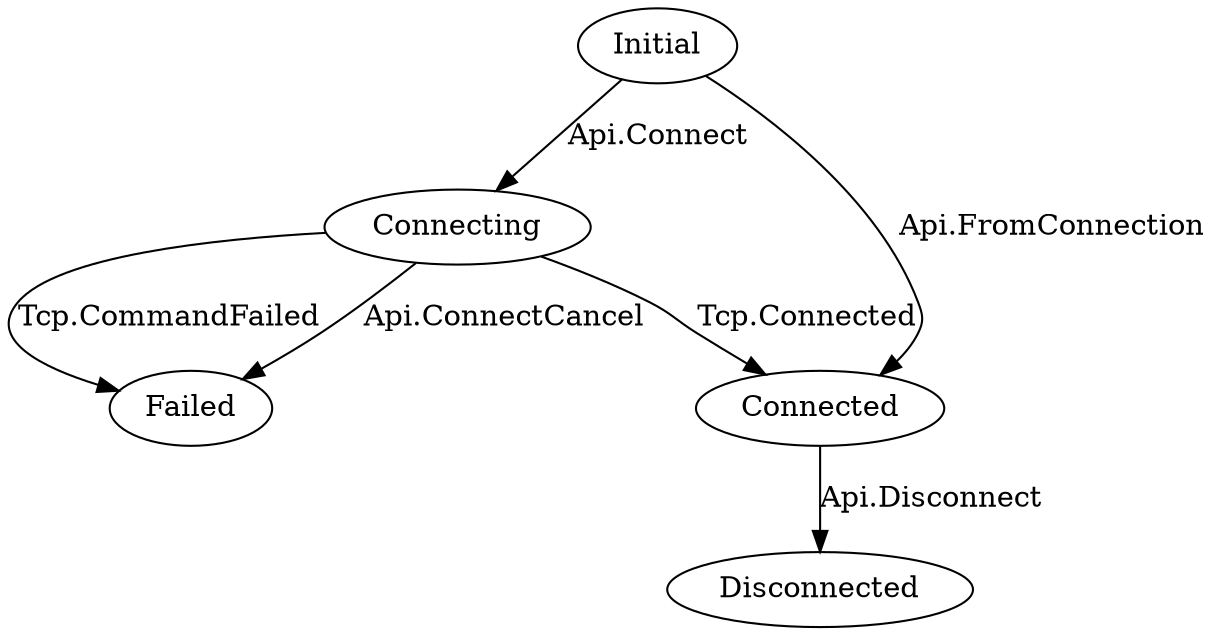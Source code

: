 
digraph "XmppStreamActor states" {
    Initial -> Connecting [label="Api.Connect"]
    Initial -> Connected [label="Api.FromConnection"]
    Connecting -> Connected [label="Tcp.Connected"]
    Connecting -> Failed [label="Tcp.CommandFailed"]
    Connecting -> Failed [label="Api.ConnectCancel"]
    Connected -> Disconnected [label="Api.Disconnect"]
}

